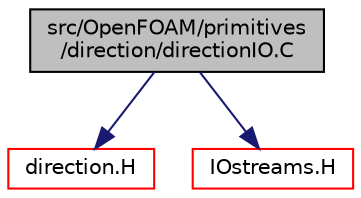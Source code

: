 digraph "src/OpenFOAM/primitives/direction/directionIO.C"
{
  bgcolor="transparent";
  edge [fontname="Helvetica",fontsize="10",labelfontname="Helvetica",labelfontsize="10"];
  node [fontname="Helvetica",fontsize="10",shape=record];
  Node0 [label="src/OpenFOAM/primitives\l/direction/directionIO.C",height=0.2,width=0.4,color="black", fillcolor="grey75", style="filled", fontcolor="black"];
  Node0 -> Node1 [color="midnightblue",fontsize="10",style="solid",fontname="Helvetica"];
  Node1 [label="direction.H",height=0.2,width=0.4,color="red",URL="$a12977.html",tooltip="Direction is an 8-bit unsigned integer type used to represent the Cartesian directions etc..."];
  Node0 -> Node4 [color="midnightblue",fontsize="10",style="solid",fontname="Helvetica"];
  Node4 [label="IOstreams.H",height=0.2,width=0.4,color="red",URL="$a09830.html",tooltip="Useful combination of include files which define Sin, Sout and Serr and the use of IO streams general..."];
}
